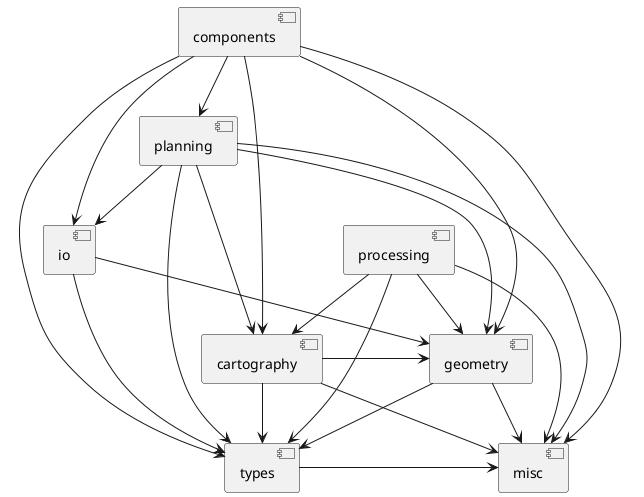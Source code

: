 @startuml

component cartography
component components
component geometry
component io
component misc
component planning 
component processing
component types

cartography --> types
cartography -> geometry
cartography --> misc

components --> misc
components --> types
components --> geometry
components --> planning
components --> cartography
components --> io

planning --> geometry
planning --> cartography
planning --> types
planning --> misc
planning --> io

processing --> types
processing --> geometry
processing --> misc
processing --> cartography

io --> types
io --> geometry

types -> misc
' types --> geometry

geometry --> types
geometry -> misc

@enduml